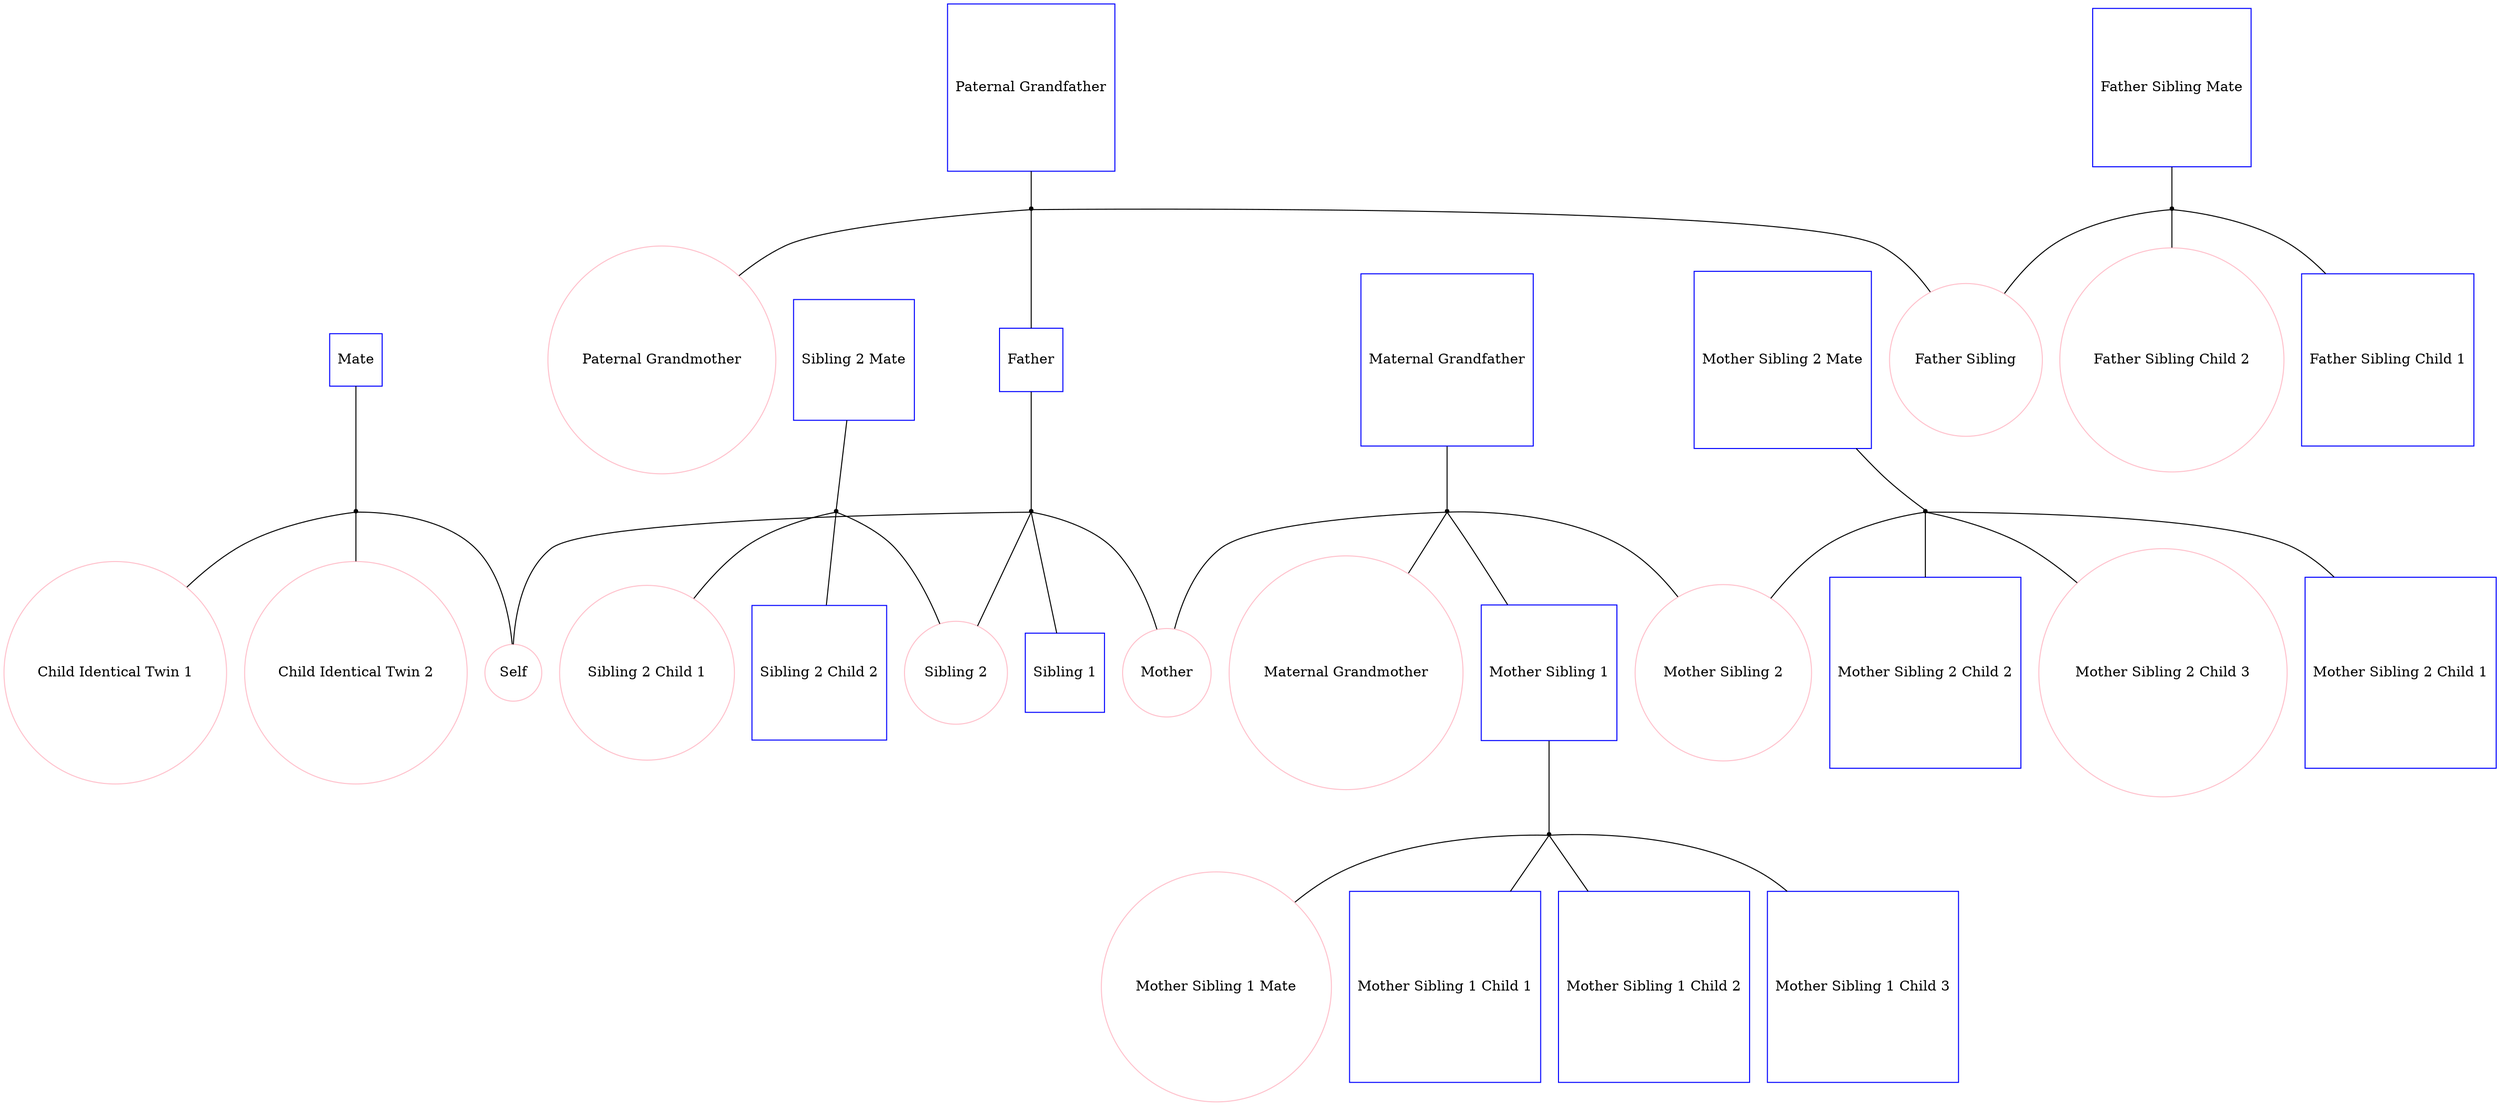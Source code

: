 
graph f14 {
"Self" [shape=oval, regular=1, color="pink"];
"Mate" [shape=box, regular=1, color="blue"];
"Child Identical Twin 1" [shape=oval, regular=1, color="pink"];
"Child Identical Twin 2" [shape=oval, regular=1, color="pink"];
"Sibling 1" [shape=box, regular=1, color="blue"];
"Sibling 2" [shape=oval, regular=1, color="pink"];
"Sibling 2 Mate" [shape=box, regular=1, color="blue"];
"Sibling 2 Child 1" [shape=oval, regular=1, color="pink"];
"Sibling 2 Child 2" [shape=box, regular=1, color="blue"];
"Father" [shape=box, regular=1, color="blue"];
"Father Sibling" [shape=oval, regular=1, color="pink"];
"Father Sibling Mate" [shape=box, regular=1, color="blue"];
"Father Sibling Child 1" [shape=box, regular=1, color="blue"];
"Father Sibling Child 2" [shape=oval, regular=1, color="pink"];
"Paternal Grandmother" [shape=oval, regular=1, color="pink"];
"Paternal Grandfather" [shape=box, regular=1, color="blue"];
"Mother" [shape=oval, regular=1, color="pink"];
"Mother Sibling 1" [shape=box, regular=1, color="blue"];
"Mother Sibling 1 Mate" [shape=oval, regular=1, color="pink"];
"Mother Sibling 1 Child 1" [shape=box, regular=1, color="blue"];
"Mother Sibling 1 Child 2" [shape=box, regular=1, color="blue"];
"Mother Sibling 1 Child 3" [shape=box, regular=1, color="blue"];
"Mother Sibling 2" [shape=oval, regular=1, color="pink"];
"Mother Sibling 2 Mate" [shape=box, regular=1, color="blue"];
"Mother Sibling 2 Child 1" [shape=box, regular=1, color="blue"];
"Mother Sibling 2 Child 2" [shape=box, regular=1, color="blue"];
"Mother Sibling 2 Child 3" [shape=oval, regular=1, color="pink"];
"Maternal Grandmother" [shape=oval, regular=1, color="pink"];
"Maternal Grandfather" [shape=box, regular=1, color="blue"];

"mate+self" [shape=point];
"sibling2mate+sibling2" [shape=point];
"father+mother" [shape=point];
"fathersiblingmate+fathersibling" [shape=point];
"paternalgrandfather+paternalgrandmother" [shape=point];
"mothersibling1+mothersibling1mate" [shape=point];
"mothersibling2mate+mothersibling2" [shape=point];
"maternalgrandfather+maternalgrandmother" [shape=point];

"Mate" -- "mate+self" -- "Self";
"Sibling 2 Mate" -- "sibling2mate+sibling2" -- "Sibling 2";
"Father" -- "father+mother" -- "Mother";
"Father Sibling Mate" -- "fathersiblingmate+fathersibling" -- "Father Sibling";
"Paternal Grandfather" -- "paternalgrandfather+paternalgrandmother" -- "Paternal Grandmother";
"Mother Sibling 1" -- "mothersibling1+mothersibling1mate" -- "Mother Sibling 1 Mate";
"Mother Sibling 2 Mate" -- "mothersibling2mate+mothersibling2" -- "Mother Sibling 2";
"Maternal Grandfather" -- "maternalgrandfather+maternalgrandmother" -- "Maternal Grandmother";

"father+mother" -- "Self";
"mate+self" -- "Child Identical Twin 1";
"mate+self" -- "Child Identical Twin 2";
"father+mother" -- "Sibling 1";
"father+mother" -- "Sibling 2";
"sibling2mate+sibling2" -- "Sibling 2 Child 1";
"sibling2mate+sibling2" -- "Sibling 2 Child 2";
"paternalgrandfather+paternalgrandmother" -- "Father";
"paternalgrandfather+paternalgrandmother" -- "Father Sibling";
"fathersiblingmate+fathersibling" -- "Father Sibling Child 1";
"fathersiblingmate+fathersibling" -- "Father Sibling Child 2";
"maternalgrandfather+maternalgrandmother" -- "Mother";
"maternalgrandfather+maternalgrandmother" -- "Mother Sibling 1";
"mothersibling1+mothersibling1mate" -- "Mother Sibling 1 Child 1";
"mothersibling1+mothersibling1mate" -- "Mother Sibling 1 Child 2";
"mothersibling1+mothersibling1mate" -- "Mother Sibling 1 Child 3";
"maternalgrandfather+maternalgrandmother" -- "Mother Sibling 2";
"mothersibling2mate+mothersibling2" -- "Mother Sibling 2 Child 1";
"mothersibling2mate+mothersibling2" -- "Mother Sibling 2 Child 2";
"mothersibling2mate+mothersibling2" -- "Mother Sibling 2 Child 3";
}
    